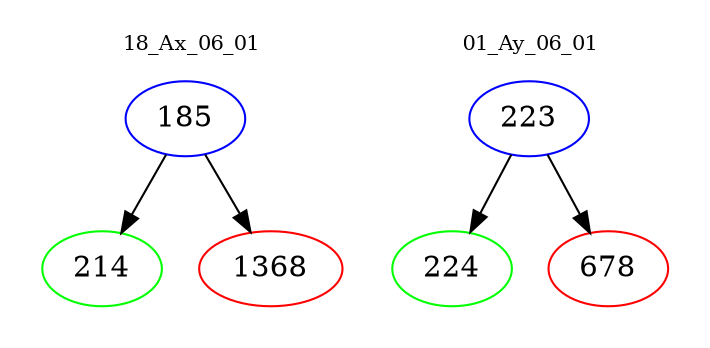 digraph{
subgraph cluster_0 {
color = white
label = "18_Ax_06_01";
fontsize=10;
T0_185 [label="185", color="blue"]
T0_185 -> T0_214 [color="black"]
T0_214 [label="214", color="green"]
T0_185 -> T0_1368 [color="black"]
T0_1368 [label="1368", color="red"]
}
subgraph cluster_1 {
color = white
label = "01_Ay_06_01";
fontsize=10;
T1_223 [label="223", color="blue"]
T1_223 -> T1_224 [color="black"]
T1_224 [label="224", color="green"]
T1_223 -> T1_678 [color="black"]
T1_678 [label="678", color="red"]
}
}
